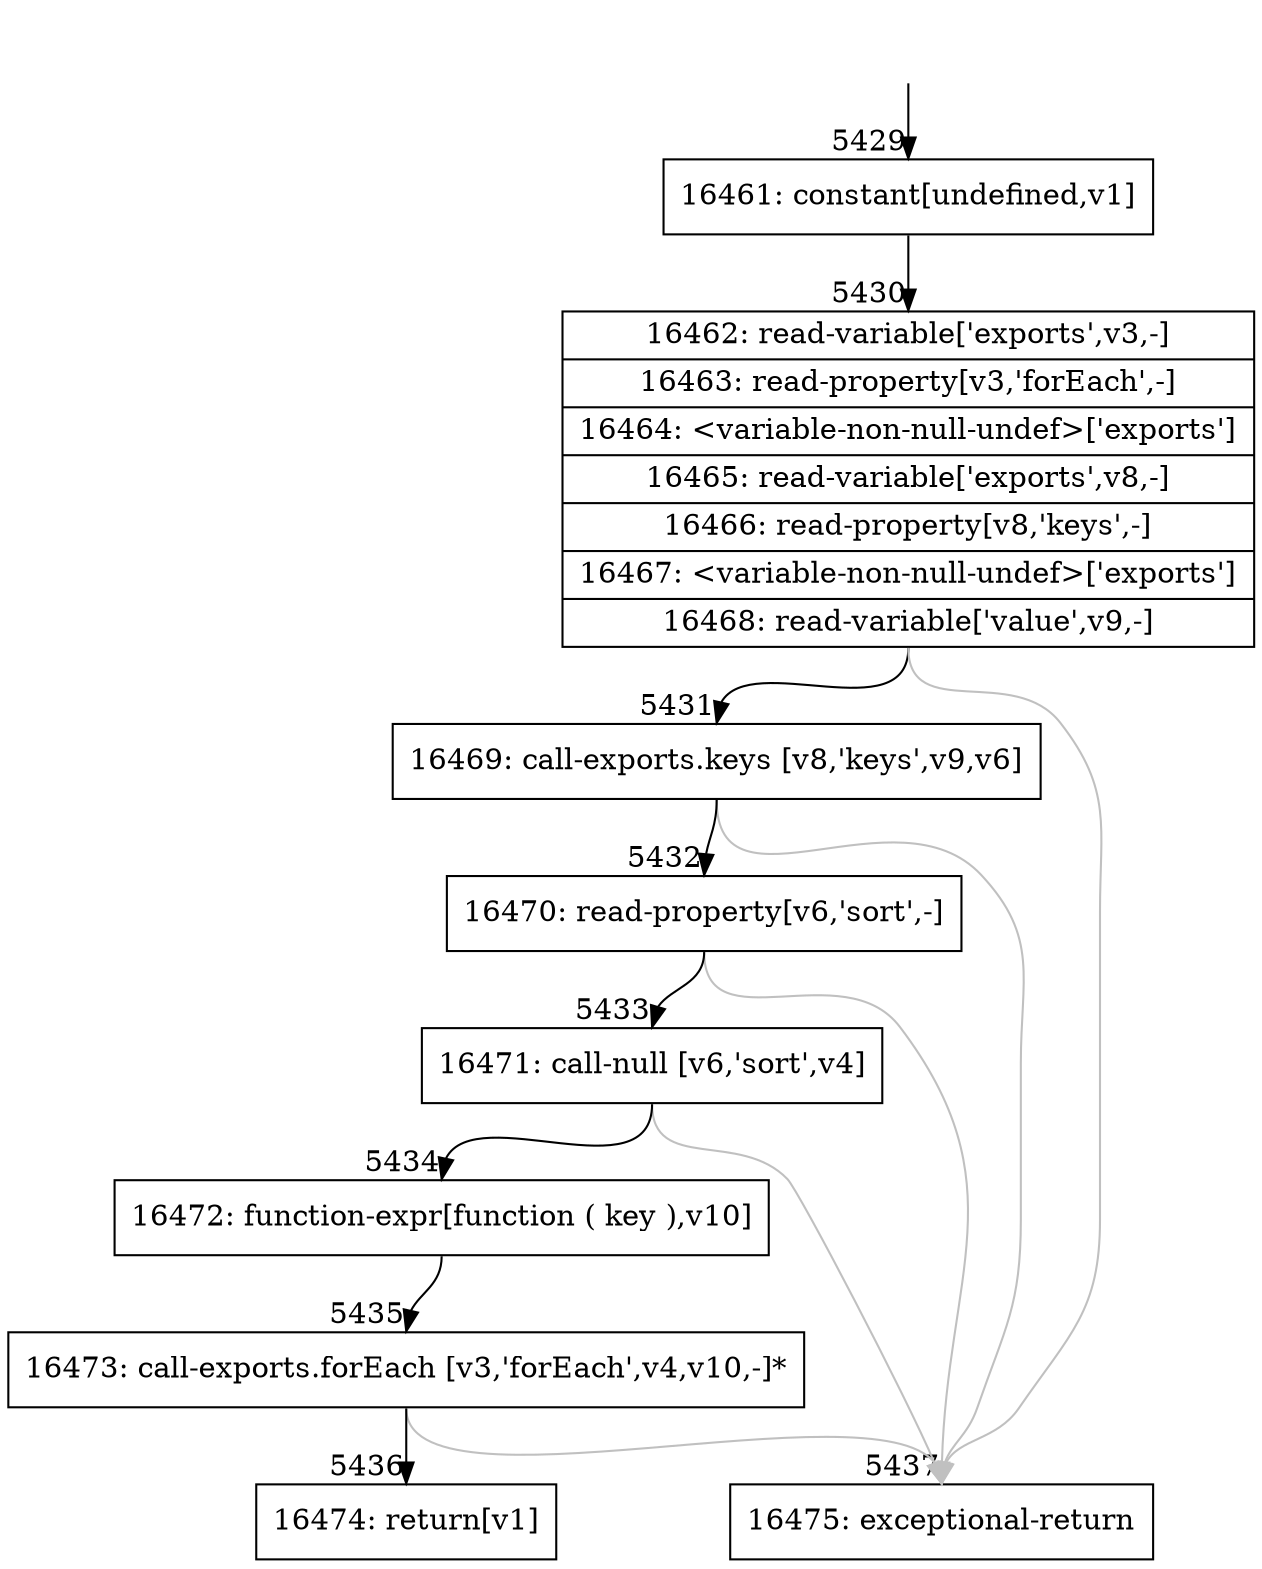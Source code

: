 digraph {
rankdir="TD"
BB_entry470[shape=none,label=""];
BB_entry470 -> BB5429 [tailport=s, headport=n, headlabel="    5429"]
BB5429 [shape=record label="{16461: constant[undefined,v1]}" ] 
BB5429 -> BB5430 [tailport=s, headport=n, headlabel="      5430"]
BB5430 [shape=record label="{16462: read-variable['exports',v3,-]|16463: read-property[v3,'forEach',-]|16464: \<variable-non-null-undef\>['exports']|16465: read-variable['exports',v8,-]|16466: read-property[v8,'keys',-]|16467: \<variable-non-null-undef\>['exports']|16468: read-variable['value',v9,-]}" ] 
BB5430 -> BB5431 [tailport=s, headport=n, headlabel="      5431"]
BB5430 -> BB5437 [tailport=s, headport=n, color=gray, headlabel="      5437"]
BB5431 [shape=record label="{16469: call-exports.keys [v8,'keys',v9,v6]}" ] 
BB5431 -> BB5432 [tailport=s, headport=n, headlabel="      5432"]
BB5431 -> BB5437 [tailport=s, headport=n, color=gray]
BB5432 [shape=record label="{16470: read-property[v6,'sort',-]}" ] 
BB5432 -> BB5433 [tailport=s, headport=n, headlabel="      5433"]
BB5432 -> BB5437 [tailport=s, headport=n, color=gray]
BB5433 [shape=record label="{16471: call-null [v6,'sort',v4]}" ] 
BB5433 -> BB5434 [tailport=s, headport=n, headlabel="      5434"]
BB5433 -> BB5437 [tailport=s, headport=n, color=gray]
BB5434 [shape=record label="{16472: function-expr[function ( key ),v10]}" ] 
BB5434 -> BB5435 [tailport=s, headport=n, headlabel="      5435"]
BB5435 [shape=record label="{16473: call-exports.forEach [v3,'forEach',v4,v10,-]*}" ] 
BB5435 -> BB5436 [tailport=s, headport=n, headlabel="      5436"]
BB5435 -> BB5437 [tailport=s, headport=n, color=gray]
BB5436 [shape=record label="{16474: return[v1]}" ] 
BB5437 [shape=record label="{16475: exceptional-return}" ] 
//#$~ 6254
}
